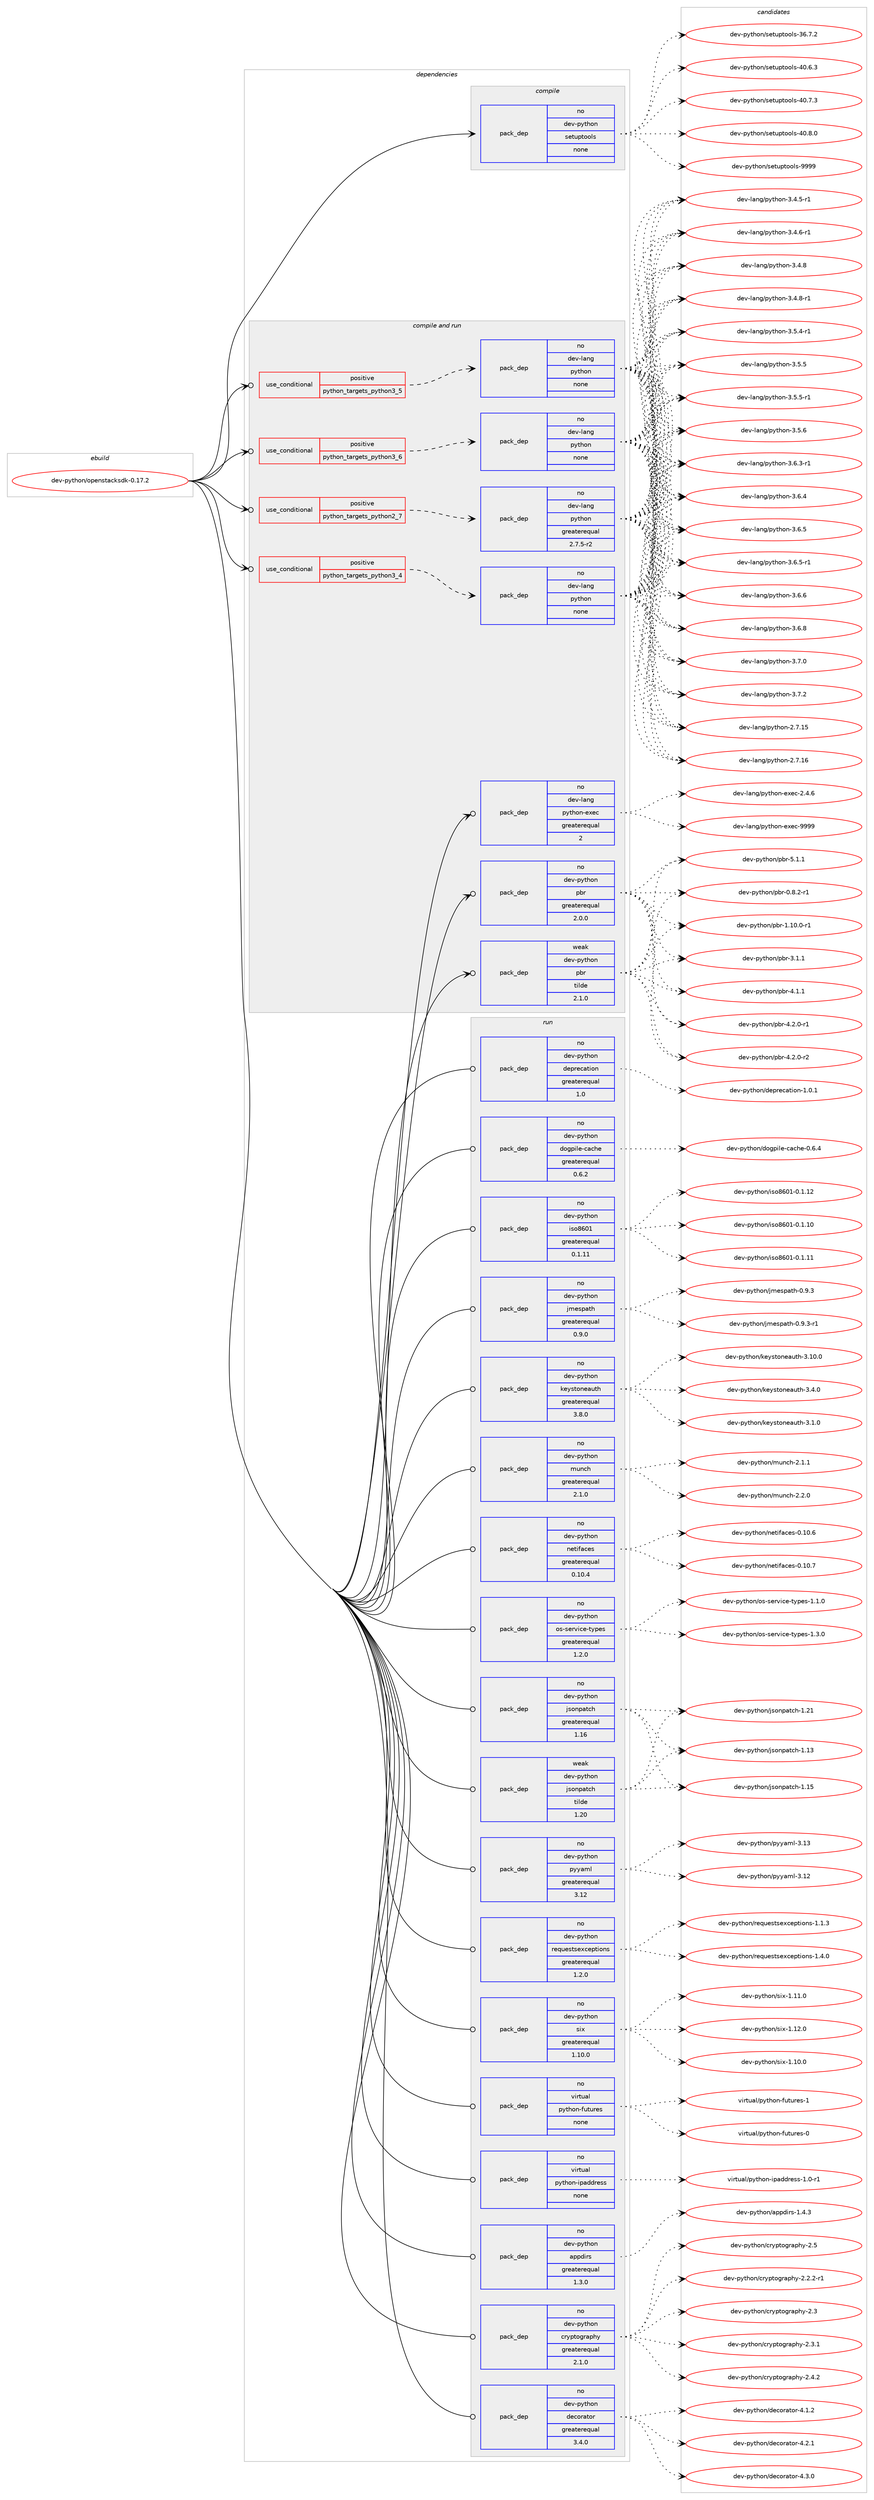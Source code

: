 digraph prolog {

# *************
# Graph options
# *************

newrank=true;
concentrate=true;
compound=true;
graph [rankdir=LR,fontname=Helvetica,fontsize=10,ranksep=1.5];#, ranksep=2.5, nodesep=0.2];
edge  [arrowhead=vee];
node  [fontname=Helvetica,fontsize=10];

# **********
# The ebuild
# **********

subgraph cluster_leftcol {
color=gray;
rank=same;
label=<<i>ebuild</i>>;
id [label="dev-python/openstacksdk-0.17.2", color=red, width=4, href="../dev-python/openstacksdk-0.17.2.svg"];
}

# ****************
# The dependencies
# ****************

subgraph cluster_midcol {
color=gray;
label=<<i>dependencies</i>>;
subgraph cluster_compile {
fillcolor="#eeeeee";
style=filled;
label=<<i>compile</i>>;
subgraph pack1020217 {
dependency1422063 [label=<<TABLE BORDER="0" CELLBORDER="1" CELLSPACING="0" CELLPADDING="4" WIDTH="220"><TR><TD ROWSPAN="6" CELLPADDING="30">pack_dep</TD></TR><TR><TD WIDTH="110">no</TD></TR><TR><TD>dev-python</TD></TR><TR><TD>setuptools</TD></TR><TR><TD>none</TD></TR><TR><TD></TD></TR></TABLE>>, shape=none, color=blue];
}
id:e -> dependency1422063:w [weight=20,style="solid",arrowhead="vee"];
}
subgraph cluster_compileandrun {
fillcolor="#eeeeee";
style=filled;
label=<<i>compile and run</i>>;
subgraph cond378569 {
dependency1422064 [label=<<TABLE BORDER="0" CELLBORDER="1" CELLSPACING="0" CELLPADDING="4"><TR><TD ROWSPAN="3" CELLPADDING="10">use_conditional</TD></TR><TR><TD>positive</TD></TR><TR><TD>python_targets_python2_7</TD></TR></TABLE>>, shape=none, color=red];
subgraph pack1020218 {
dependency1422065 [label=<<TABLE BORDER="0" CELLBORDER="1" CELLSPACING="0" CELLPADDING="4" WIDTH="220"><TR><TD ROWSPAN="6" CELLPADDING="30">pack_dep</TD></TR><TR><TD WIDTH="110">no</TD></TR><TR><TD>dev-lang</TD></TR><TR><TD>python</TD></TR><TR><TD>greaterequal</TD></TR><TR><TD>2.7.5-r2</TD></TR></TABLE>>, shape=none, color=blue];
}
dependency1422064:e -> dependency1422065:w [weight=20,style="dashed",arrowhead="vee"];
}
id:e -> dependency1422064:w [weight=20,style="solid",arrowhead="odotvee"];
subgraph cond378570 {
dependency1422066 [label=<<TABLE BORDER="0" CELLBORDER="1" CELLSPACING="0" CELLPADDING="4"><TR><TD ROWSPAN="3" CELLPADDING="10">use_conditional</TD></TR><TR><TD>positive</TD></TR><TR><TD>python_targets_python3_4</TD></TR></TABLE>>, shape=none, color=red];
subgraph pack1020219 {
dependency1422067 [label=<<TABLE BORDER="0" CELLBORDER="1" CELLSPACING="0" CELLPADDING="4" WIDTH="220"><TR><TD ROWSPAN="6" CELLPADDING="30">pack_dep</TD></TR><TR><TD WIDTH="110">no</TD></TR><TR><TD>dev-lang</TD></TR><TR><TD>python</TD></TR><TR><TD>none</TD></TR><TR><TD></TD></TR></TABLE>>, shape=none, color=blue];
}
dependency1422066:e -> dependency1422067:w [weight=20,style="dashed",arrowhead="vee"];
}
id:e -> dependency1422066:w [weight=20,style="solid",arrowhead="odotvee"];
subgraph cond378571 {
dependency1422068 [label=<<TABLE BORDER="0" CELLBORDER="1" CELLSPACING="0" CELLPADDING="4"><TR><TD ROWSPAN="3" CELLPADDING="10">use_conditional</TD></TR><TR><TD>positive</TD></TR><TR><TD>python_targets_python3_5</TD></TR></TABLE>>, shape=none, color=red];
subgraph pack1020220 {
dependency1422069 [label=<<TABLE BORDER="0" CELLBORDER="1" CELLSPACING="0" CELLPADDING="4" WIDTH="220"><TR><TD ROWSPAN="6" CELLPADDING="30">pack_dep</TD></TR><TR><TD WIDTH="110">no</TD></TR><TR><TD>dev-lang</TD></TR><TR><TD>python</TD></TR><TR><TD>none</TD></TR><TR><TD></TD></TR></TABLE>>, shape=none, color=blue];
}
dependency1422068:e -> dependency1422069:w [weight=20,style="dashed",arrowhead="vee"];
}
id:e -> dependency1422068:w [weight=20,style="solid",arrowhead="odotvee"];
subgraph cond378572 {
dependency1422070 [label=<<TABLE BORDER="0" CELLBORDER="1" CELLSPACING="0" CELLPADDING="4"><TR><TD ROWSPAN="3" CELLPADDING="10">use_conditional</TD></TR><TR><TD>positive</TD></TR><TR><TD>python_targets_python3_6</TD></TR></TABLE>>, shape=none, color=red];
subgraph pack1020221 {
dependency1422071 [label=<<TABLE BORDER="0" CELLBORDER="1" CELLSPACING="0" CELLPADDING="4" WIDTH="220"><TR><TD ROWSPAN="6" CELLPADDING="30">pack_dep</TD></TR><TR><TD WIDTH="110">no</TD></TR><TR><TD>dev-lang</TD></TR><TR><TD>python</TD></TR><TR><TD>none</TD></TR><TR><TD></TD></TR></TABLE>>, shape=none, color=blue];
}
dependency1422070:e -> dependency1422071:w [weight=20,style="dashed",arrowhead="vee"];
}
id:e -> dependency1422070:w [weight=20,style="solid",arrowhead="odotvee"];
subgraph pack1020222 {
dependency1422072 [label=<<TABLE BORDER="0" CELLBORDER="1" CELLSPACING="0" CELLPADDING="4" WIDTH="220"><TR><TD ROWSPAN="6" CELLPADDING="30">pack_dep</TD></TR><TR><TD WIDTH="110">no</TD></TR><TR><TD>dev-lang</TD></TR><TR><TD>python-exec</TD></TR><TR><TD>greaterequal</TD></TR><TR><TD>2</TD></TR></TABLE>>, shape=none, color=blue];
}
id:e -> dependency1422072:w [weight=20,style="solid",arrowhead="odotvee"];
subgraph pack1020223 {
dependency1422073 [label=<<TABLE BORDER="0" CELLBORDER="1" CELLSPACING="0" CELLPADDING="4" WIDTH="220"><TR><TD ROWSPAN="6" CELLPADDING="30">pack_dep</TD></TR><TR><TD WIDTH="110">no</TD></TR><TR><TD>dev-python</TD></TR><TR><TD>pbr</TD></TR><TR><TD>greaterequal</TD></TR><TR><TD>2.0.0</TD></TR></TABLE>>, shape=none, color=blue];
}
id:e -> dependency1422073:w [weight=20,style="solid",arrowhead="odotvee"];
subgraph pack1020224 {
dependency1422074 [label=<<TABLE BORDER="0" CELLBORDER="1" CELLSPACING="0" CELLPADDING="4" WIDTH="220"><TR><TD ROWSPAN="6" CELLPADDING="30">pack_dep</TD></TR><TR><TD WIDTH="110">weak</TD></TR><TR><TD>dev-python</TD></TR><TR><TD>pbr</TD></TR><TR><TD>tilde</TD></TR><TR><TD>2.1.0</TD></TR></TABLE>>, shape=none, color=blue];
}
id:e -> dependency1422074:w [weight=20,style="solid",arrowhead="odotvee"];
}
subgraph cluster_run {
fillcolor="#eeeeee";
style=filled;
label=<<i>run</i>>;
subgraph pack1020225 {
dependency1422075 [label=<<TABLE BORDER="0" CELLBORDER="1" CELLSPACING="0" CELLPADDING="4" WIDTH="220"><TR><TD ROWSPAN="6" CELLPADDING="30">pack_dep</TD></TR><TR><TD WIDTH="110">no</TD></TR><TR><TD>dev-python</TD></TR><TR><TD>appdirs</TD></TR><TR><TD>greaterequal</TD></TR><TR><TD>1.3.0</TD></TR></TABLE>>, shape=none, color=blue];
}
id:e -> dependency1422075:w [weight=20,style="solid",arrowhead="odot"];
subgraph pack1020226 {
dependency1422076 [label=<<TABLE BORDER="0" CELLBORDER="1" CELLSPACING="0" CELLPADDING="4" WIDTH="220"><TR><TD ROWSPAN="6" CELLPADDING="30">pack_dep</TD></TR><TR><TD WIDTH="110">no</TD></TR><TR><TD>dev-python</TD></TR><TR><TD>cryptography</TD></TR><TR><TD>greaterequal</TD></TR><TR><TD>2.1.0</TD></TR></TABLE>>, shape=none, color=blue];
}
id:e -> dependency1422076:w [weight=20,style="solid",arrowhead="odot"];
subgraph pack1020227 {
dependency1422077 [label=<<TABLE BORDER="0" CELLBORDER="1" CELLSPACING="0" CELLPADDING="4" WIDTH="220"><TR><TD ROWSPAN="6" CELLPADDING="30">pack_dep</TD></TR><TR><TD WIDTH="110">no</TD></TR><TR><TD>dev-python</TD></TR><TR><TD>decorator</TD></TR><TR><TD>greaterequal</TD></TR><TR><TD>3.4.0</TD></TR></TABLE>>, shape=none, color=blue];
}
id:e -> dependency1422077:w [weight=20,style="solid",arrowhead="odot"];
subgraph pack1020228 {
dependency1422078 [label=<<TABLE BORDER="0" CELLBORDER="1" CELLSPACING="0" CELLPADDING="4" WIDTH="220"><TR><TD ROWSPAN="6" CELLPADDING="30">pack_dep</TD></TR><TR><TD WIDTH="110">no</TD></TR><TR><TD>dev-python</TD></TR><TR><TD>deprecation</TD></TR><TR><TD>greaterequal</TD></TR><TR><TD>1.0</TD></TR></TABLE>>, shape=none, color=blue];
}
id:e -> dependency1422078:w [weight=20,style="solid",arrowhead="odot"];
subgraph pack1020229 {
dependency1422079 [label=<<TABLE BORDER="0" CELLBORDER="1" CELLSPACING="0" CELLPADDING="4" WIDTH="220"><TR><TD ROWSPAN="6" CELLPADDING="30">pack_dep</TD></TR><TR><TD WIDTH="110">no</TD></TR><TR><TD>dev-python</TD></TR><TR><TD>dogpile-cache</TD></TR><TR><TD>greaterequal</TD></TR><TR><TD>0.6.2</TD></TR></TABLE>>, shape=none, color=blue];
}
id:e -> dependency1422079:w [weight=20,style="solid",arrowhead="odot"];
subgraph pack1020230 {
dependency1422080 [label=<<TABLE BORDER="0" CELLBORDER="1" CELLSPACING="0" CELLPADDING="4" WIDTH="220"><TR><TD ROWSPAN="6" CELLPADDING="30">pack_dep</TD></TR><TR><TD WIDTH="110">no</TD></TR><TR><TD>dev-python</TD></TR><TR><TD>iso8601</TD></TR><TR><TD>greaterequal</TD></TR><TR><TD>0.1.11</TD></TR></TABLE>>, shape=none, color=blue];
}
id:e -> dependency1422080:w [weight=20,style="solid",arrowhead="odot"];
subgraph pack1020231 {
dependency1422081 [label=<<TABLE BORDER="0" CELLBORDER="1" CELLSPACING="0" CELLPADDING="4" WIDTH="220"><TR><TD ROWSPAN="6" CELLPADDING="30">pack_dep</TD></TR><TR><TD WIDTH="110">no</TD></TR><TR><TD>dev-python</TD></TR><TR><TD>jmespath</TD></TR><TR><TD>greaterequal</TD></TR><TR><TD>0.9.0</TD></TR></TABLE>>, shape=none, color=blue];
}
id:e -> dependency1422081:w [weight=20,style="solid",arrowhead="odot"];
subgraph pack1020232 {
dependency1422082 [label=<<TABLE BORDER="0" CELLBORDER="1" CELLSPACING="0" CELLPADDING="4" WIDTH="220"><TR><TD ROWSPAN="6" CELLPADDING="30">pack_dep</TD></TR><TR><TD WIDTH="110">no</TD></TR><TR><TD>dev-python</TD></TR><TR><TD>jsonpatch</TD></TR><TR><TD>greaterequal</TD></TR><TR><TD>1.16</TD></TR></TABLE>>, shape=none, color=blue];
}
id:e -> dependency1422082:w [weight=20,style="solid",arrowhead="odot"];
subgraph pack1020233 {
dependency1422083 [label=<<TABLE BORDER="0" CELLBORDER="1" CELLSPACING="0" CELLPADDING="4" WIDTH="220"><TR><TD ROWSPAN="6" CELLPADDING="30">pack_dep</TD></TR><TR><TD WIDTH="110">no</TD></TR><TR><TD>dev-python</TD></TR><TR><TD>keystoneauth</TD></TR><TR><TD>greaterequal</TD></TR><TR><TD>3.8.0</TD></TR></TABLE>>, shape=none, color=blue];
}
id:e -> dependency1422083:w [weight=20,style="solid",arrowhead="odot"];
subgraph pack1020234 {
dependency1422084 [label=<<TABLE BORDER="0" CELLBORDER="1" CELLSPACING="0" CELLPADDING="4" WIDTH="220"><TR><TD ROWSPAN="6" CELLPADDING="30">pack_dep</TD></TR><TR><TD WIDTH="110">no</TD></TR><TR><TD>dev-python</TD></TR><TR><TD>munch</TD></TR><TR><TD>greaterequal</TD></TR><TR><TD>2.1.0</TD></TR></TABLE>>, shape=none, color=blue];
}
id:e -> dependency1422084:w [weight=20,style="solid",arrowhead="odot"];
subgraph pack1020235 {
dependency1422085 [label=<<TABLE BORDER="0" CELLBORDER="1" CELLSPACING="0" CELLPADDING="4" WIDTH="220"><TR><TD ROWSPAN="6" CELLPADDING="30">pack_dep</TD></TR><TR><TD WIDTH="110">no</TD></TR><TR><TD>dev-python</TD></TR><TR><TD>netifaces</TD></TR><TR><TD>greaterequal</TD></TR><TR><TD>0.10.4</TD></TR></TABLE>>, shape=none, color=blue];
}
id:e -> dependency1422085:w [weight=20,style="solid",arrowhead="odot"];
subgraph pack1020236 {
dependency1422086 [label=<<TABLE BORDER="0" CELLBORDER="1" CELLSPACING="0" CELLPADDING="4" WIDTH="220"><TR><TD ROWSPAN="6" CELLPADDING="30">pack_dep</TD></TR><TR><TD WIDTH="110">no</TD></TR><TR><TD>dev-python</TD></TR><TR><TD>os-service-types</TD></TR><TR><TD>greaterequal</TD></TR><TR><TD>1.2.0</TD></TR></TABLE>>, shape=none, color=blue];
}
id:e -> dependency1422086:w [weight=20,style="solid",arrowhead="odot"];
subgraph pack1020237 {
dependency1422087 [label=<<TABLE BORDER="0" CELLBORDER="1" CELLSPACING="0" CELLPADDING="4" WIDTH="220"><TR><TD ROWSPAN="6" CELLPADDING="30">pack_dep</TD></TR><TR><TD WIDTH="110">no</TD></TR><TR><TD>dev-python</TD></TR><TR><TD>pyyaml</TD></TR><TR><TD>greaterequal</TD></TR><TR><TD>3.12</TD></TR></TABLE>>, shape=none, color=blue];
}
id:e -> dependency1422087:w [weight=20,style="solid",arrowhead="odot"];
subgraph pack1020238 {
dependency1422088 [label=<<TABLE BORDER="0" CELLBORDER="1" CELLSPACING="0" CELLPADDING="4" WIDTH="220"><TR><TD ROWSPAN="6" CELLPADDING="30">pack_dep</TD></TR><TR><TD WIDTH="110">no</TD></TR><TR><TD>dev-python</TD></TR><TR><TD>requestsexceptions</TD></TR><TR><TD>greaterequal</TD></TR><TR><TD>1.2.0</TD></TR></TABLE>>, shape=none, color=blue];
}
id:e -> dependency1422088:w [weight=20,style="solid",arrowhead="odot"];
subgraph pack1020239 {
dependency1422089 [label=<<TABLE BORDER="0" CELLBORDER="1" CELLSPACING="0" CELLPADDING="4" WIDTH="220"><TR><TD ROWSPAN="6" CELLPADDING="30">pack_dep</TD></TR><TR><TD WIDTH="110">no</TD></TR><TR><TD>dev-python</TD></TR><TR><TD>six</TD></TR><TR><TD>greaterequal</TD></TR><TR><TD>1.10.0</TD></TR></TABLE>>, shape=none, color=blue];
}
id:e -> dependency1422089:w [weight=20,style="solid",arrowhead="odot"];
subgraph pack1020240 {
dependency1422090 [label=<<TABLE BORDER="0" CELLBORDER="1" CELLSPACING="0" CELLPADDING="4" WIDTH="220"><TR><TD ROWSPAN="6" CELLPADDING="30">pack_dep</TD></TR><TR><TD WIDTH="110">no</TD></TR><TR><TD>virtual</TD></TR><TR><TD>python-futures</TD></TR><TR><TD>none</TD></TR><TR><TD></TD></TR></TABLE>>, shape=none, color=blue];
}
id:e -> dependency1422090:w [weight=20,style="solid",arrowhead="odot"];
subgraph pack1020241 {
dependency1422091 [label=<<TABLE BORDER="0" CELLBORDER="1" CELLSPACING="0" CELLPADDING="4" WIDTH="220"><TR><TD ROWSPAN="6" CELLPADDING="30">pack_dep</TD></TR><TR><TD WIDTH="110">no</TD></TR><TR><TD>virtual</TD></TR><TR><TD>python-ipaddress</TD></TR><TR><TD>none</TD></TR><TR><TD></TD></TR></TABLE>>, shape=none, color=blue];
}
id:e -> dependency1422091:w [weight=20,style="solid",arrowhead="odot"];
subgraph pack1020242 {
dependency1422092 [label=<<TABLE BORDER="0" CELLBORDER="1" CELLSPACING="0" CELLPADDING="4" WIDTH="220"><TR><TD ROWSPAN="6" CELLPADDING="30">pack_dep</TD></TR><TR><TD WIDTH="110">weak</TD></TR><TR><TD>dev-python</TD></TR><TR><TD>jsonpatch</TD></TR><TR><TD>tilde</TD></TR><TR><TD>1.20</TD></TR></TABLE>>, shape=none, color=blue];
}
id:e -> dependency1422092:w [weight=20,style="solid",arrowhead="odot"];
}
}

# **************
# The candidates
# **************

subgraph cluster_choices {
rank=same;
color=gray;
label=<<i>candidates</i>>;

subgraph choice1020217 {
color=black;
nodesep=1;
choice100101118451121211161041111104711510111611711211611111110811545515446554650 [label="dev-python/setuptools-36.7.2", color=red, width=4,href="../dev-python/setuptools-36.7.2.svg"];
choice100101118451121211161041111104711510111611711211611111110811545524846544651 [label="dev-python/setuptools-40.6.3", color=red, width=4,href="../dev-python/setuptools-40.6.3.svg"];
choice100101118451121211161041111104711510111611711211611111110811545524846554651 [label="dev-python/setuptools-40.7.3", color=red, width=4,href="../dev-python/setuptools-40.7.3.svg"];
choice100101118451121211161041111104711510111611711211611111110811545524846564648 [label="dev-python/setuptools-40.8.0", color=red, width=4,href="../dev-python/setuptools-40.8.0.svg"];
choice10010111845112121116104111110471151011161171121161111111081154557575757 [label="dev-python/setuptools-9999", color=red, width=4,href="../dev-python/setuptools-9999.svg"];
dependency1422063:e -> choice100101118451121211161041111104711510111611711211611111110811545515446554650:w [style=dotted,weight="100"];
dependency1422063:e -> choice100101118451121211161041111104711510111611711211611111110811545524846544651:w [style=dotted,weight="100"];
dependency1422063:e -> choice100101118451121211161041111104711510111611711211611111110811545524846554651:w [style=dotted,weight="100"];
dependency1422063:e -> choice100101118451121211161041111104711510111611711211611111110811545524846564648:w [style=dotted,weight="100"];
dependency1422063:e -> choice10010111845112121116104111110471151011161171121161111111081154557575757:w [style=dotted,weight="100"];
}
subgraph choice1020218 {
color=black;
nodesep=1;
choice10010111845108971101034711212111610411111045504655464953 [label="dev-lang/python-2.7.15", color=red, width=4,href="../dev-lang/python-2.7.15.svg"];
choice10010111845108971101034711212111610411111045504655464954 [label="dev-lang/python-2.7.16", color=red, width=4,href="../dev-lang/python-2.7.16.svg"];
choice1001011184510897110103471121211161041111104551465246534511449 [label="dev-lang/python-3.4.5-r1", color=red, width=4,href="../dev-lang/python-3.4.5-r1.svg"];
choice1001011184510897110103471121211161041111104551465246544511449 [label="dev-lang/python-3.4.6-r1", color=red, width=4,href="../dev-lang/python-3.4.6-r1.svg"];
choice100101118451089711010347112121116104111110455146524656 [label="dev-lang/python-3.4.8", color=red, width=4,href="../dev-lang/python-3.4.8.svg"];
choice1001011184510897110103471121211161041111104551465246564511449 [label="dev-lang/python-3.4.8-r1", color=red, width=4,href="../dev-lang/python-3.4.8-r1.svg"];
choice1001011184510897110103471121211161041111104551465346524511449 [label="dev-lang/python-3.5.4-r1", color=red, width=4,href="../dev-lang/python-3.5.4-r1.svg"];
choice100101118451089711010347112121116104111110455146534653 [label="dev-lang/python-3.5.5", color=red, width=4,href="../dev-lang/python-3.5.5.svg"];
choice1001011184510897110103471121211161041111104551465346534511449 [label="dev-lang/python-3.5.5-r1", color=red, width=4,href="../dev-lang/python-3.5.5-r1.svg"];
choice100101118451089711010347112121116104111110455146534654 [label="dev-lang/python-3.5.6", color=red, width=4,href="../dev-lang/python-3.5.6.svg"];
choice1001011184510897110103471121211161041111104551465446514511449 [label="dev-lang/python-3.6.3-r1", color=red, width=4,href="../dev-lang/python-3.6.3-r1.svg"];
choice100101118451089711010347112121116104111110455146544652 [label="dev-lang/python-3.6.4", color=red, width=4,href="../dev-lang/python-3.6.4.svg"];
choice100101118451089711010347112121116104111110455146544653 [label="dev-lang/python-3.6.5", color=red, width=4,href="../dev-lang/python-3.6.5.svg"];
choice1001011184510897110103471121211161041111104551465446534511449 [label="dev-lang/python-3.6.5-r1", color=red, width=4,href="../dev-lang/python-3.6.5-r1.svg"];
choice100101118451089711010347112121116104111110455146544654 [label="dev-lang/python-3.6.6", color=red, width=4,href="../dev-lang/python-3.6.6.svg"];
choice100101118451089711010347112121116104111110455146544656 [label="dev-lang/python-3.6.8", color=red, width=4,href="../dev-lang/python-3.6.8.svg"];
choice100101118451089711010347112121116104111110455146554648 [label="dev-lang/python-3.7.0", color=red, width=4,href="../dev-lang/python-3.7.0.svg"];
choice100101118451089711010347112121116104111110455146554650 [label="dev-lang/python-3.7.2", color=red, width=4,href="../dev-lang/python-3.7.2.svg"];
dependency1422065:e -> choice10010111845108971101034711212111610411111045504655464953:w [style=dotted,weight="100"];
dependency1422065:e -> choice10010111845108971101034711212111610411111045504655464954:w [style=dotted,weight="100"];
dependency1422065:e -> choice1001011184510897110103471121211161041111104551465246534511449:w [style=dotted,weight="100"];
dependency1422065:e -> choice1001011184510897110103471121211161041111104551465246544511449:w [style=dotted,weight="100"];
dependency1422065:e -> choice100101118451089711010347112121116104111110455146524656:w [style=dotted,weight="100"];
dependency1422065:e -> choice1001011184510897110103471121211161041111104551465246564511449:w [style=dotted,weight="100"];
dependency1422065:e -> choice1001011184510897110103471121211161041111104551465346524511449:w [style=dotted,weight="100"];
dependency1422065:e -> choice100101118451089711010347112121116104111110455146534653:w [style=dotted,weight="100"];
dependency1422065:e -> choice1001011184510897110103471121211161041111104551465346534511449:w [style=dotted,weight="100"];
dependency1422065:e -> choice100101118451089711010347112121116104111110455146534654:w [style=dotted,weight="100"];
dependency1422065:e -> choice1001011184510897110103471121211161041111104551465446514511449:w [style=dotted,weight="100"];
dependency1422065:e -> choice100101118451089711010347112121116104111110455146544652:w [style=dotted,weight="100"];
dependency1422065:e -> choice100101118451089711010347112121116104111110455146544653:w [style=dotted,weight="100"];
dependency1422065:e -> choice1001011184510897110103471121211161041111104551465446534511449:w [style=dotted,weight="100"];
dependency1422065:e -> choice100101118451089711010347112121116104111110455146544654:w [style=dotted,weight="100"];
dependency1422065:e -> choice100101118451089711010347112121116104111110455146544656:w [style=dotted,weight="100"];
dependency1422065:e -> choice100101118451089711010347112121116104111110455146554648:w [style=dotted,weight="100"];
dependency1422065:e -> choice100101118451089711010347112121116104111110455146554650:w [style=dotted,weight="100"];
}
subgraph choice1020219 {
color=black;
nodesep=1;
choice10010111845108971101034711212111610411111045504655464953 [label="dev-lang/python-2.7.15", color=red, width=4,href="../dev-lang/python-2.7.15.svg"];
choice10010111845108971101034711212111610411111045504655464954 [label="dev-lang/python-2.7.16", color=red, width=4,href="../dev-lang/python-2.7.16.svg"];
choice1001011184510897110103471121211161041111104551465246534511449 [label="dev-lang/python-3.4.5-r1", color=red, width=4,href="../dev-lang/python-3.4.5-r1.svg"];
choice1001011184510897110103471121211161041111104551465246544511449 [label="dev-lang/python-3.4.6-r1", color=red, width=4,href="../dev-lang/python-3.4.6-r1.svg"];
choice100101118451089711010347112121116104111110455146524656 [label="dev-lang/python-3.4.8", color=red, width=4,href="../dev-lang/python-3.4.8.svg"];
choice1001011184510897110103471121211161041111104551465246564511449 [label="dev-lang/python-3.4.8-r1", color=red, width=4,href="../dev-lang/python-3.4.8-r1.svg"];
choice1001011184510897110103471121211161041111104551465346524511449 [label="dev-lang/python-3.5.4-r1", color=red, width=4,href="../dev-lang/python-3.5.4-r1.svg"];
choice100101118451089711010347112121116104111110455146534653 [label="dev-lang/python-3.5.5", color=red, width=4,href="../dev-lang/python-3.5.5.svg"];
choice1001011184510897110103471121211161041111104551465346534511449 [label="dev-lang/python-3.5.5-r1", color=red, width=4,href="../dev-lang/python-3.5.5-r1.svg"];
choice100101118451089711010347112121116104111110455146534654 [label="dev-lang/python-3.5.6", color=red, width=4,href="../dev-lang/python-3.5.6.svg"];
choice1001011184510897110103471121211161041111104551465446514511449 [label="dev-lang/python-3.6.3-r1", color=red, width=4,href="../dev-lang/python-3.6.3-r1.svg"];
choice100101118451089711010347112121116104111110455146544652 [label="dev-lang/python-3.6.4", color=red, width=4,href="../dev-lang/python-3.6.4.svg"];
choice100101118451089711010347112121116104111110455146544653 [label="dev-lang/python-3.6.5", color=red, width=4,href="../dev-lang/python-3.6.5.svg"];
choice1001011184510897110103471121211161041111104551465446534511449 [label="dev-lang/python-3.6.5-r1", color=red, width=4,href="../dev-lang/python-3.6.5-r1.svg"];
choice100101118451089711010347112121116104111110455146544654 [label="dev-lang/python-3.6.6", color=red, width=4,href="../dev-lang/python-3.6.6.svg"];
choice100101118451089711010347112121116104111110455146544656 [label="dev-lang/python-3.6.8", color=red, width=4,href="../dev-lang/python-3.6.8.svg"];
choice100101118451089711010347112121116104111110455146554648 [label="dev-lang/python-3.7.0", color=red, width=4,href="../dev-lang/python-3.7.0.svg"];
choice100101118451089711010347112121116104111110455146554650 [label="dev-lang/python-3.7.2", color=red, width=4,href="../dev-lang/python-3.7.2.svg"];
dependency1422067:e -> choice10010111845108971101034711212111610411111045504655464953:w [style=dotted,weight="100"];
dependency1422067:e -> choice10010111845108971101034711212111610411111045504655464954:w [style=dotted,weight="100"];
dependency1422067:e -> choice1001011184510897110103471121211161041111104551465246534511449:w [style=dotted,weight="100"];
dependency1422067:e -> choice1001011184510897110103471121211161041111104551465246544511449:w [style=dotted,weight="100"];
dependency1422067:e -> choice100101118451089711010347112121116104111110455146524656:w [style=dotted,weight="100"];
dependency1422067:e -> choice1001011184510897110103471121211161041111104551465246564511449:w [style=dotted,weight="100"];
dependency1422067:e -> choice1001011184510897110103471121211161041111104551465346524511449:w [style=dotted,weight="100"];
dependency1422067:e -> choice100101118451089711010347112121116104111110455146534653:w [style=dotted,weight="100"];
dependency1422067:e -> choice1001011184510897110103471121211161041111104551465346534511449:w [style=dotted,weight="100"];
dependency1422067:e -> choice100101118451089711010347112121116104111110455146534654:w [style=dotted,weight="100"];
dependency1422067:e -> choice1001011184510897110103471121211161041111104551465446514511449:w [style=dotted,weight="100"];
dependency1422067:e -> choice100101118451089711010347112121116104111110455146544652:w [style=dotted,weight="100"];
dependency1422067:e -> choice100101118451089711010347112121116104111110455146544653:w [style=dotted,weight="100"];
dependency1422067:e -> choice1001011184510897110103471121211161041111104551465446534511449:w [style=dotted,weight="100"];
dependency1422067:e -> choice100101118451089711010347112121116104111110455146544654:w [style=dotted,weight="100"];
dependency1422067:e -> choice100101118451089711010347112121116104111110455146544656:w [style=dotted,weight="100"];
dependency1422067:e -> choice100101118451089711010347112121116104111110455146554648:w [style=dotted,weight="100"];
dependency1422067:e -> choice100101118451089711010347112121116104111110455146554650:w [style=dotted,weight="100"];
}
subgraph choice1020220 {
color=black;
nodesep=1;
choice10010111845108971101034711212111610411111045504655464953 [label="dev-lang/python-2.7.15", color=red, width=4,href="../dev-lang/python-2.7.15.svg"];
choice10010111845108971101034711212111610411111045504655464954 [label="dev-lang/python-2.7.16", color=red, width=4,href="../dev-lang/python-2.7.16.svg"];
choice1001011184510897110103471121211161041111104551465246534511449 [label="dev-lang/python-3.4.5-r1", color=red, width=4,href="../dev-lang/python-3.4.5-r1.svg"];
choice1001011184510897110103471121211161041111104551465246544511449 [label="dev-lang/python-3.4.6-r1", color=red, width=4,href="../dev-lang/python-3.4.6-r1.svg"];
choice100101118451089711010347112121116104111110455146524656 [label="dev-lang/python-3.4.8", color=red, width=4,href="../dev-lang/python-3.4.8.svg"];
choice1001011184510897110103471121211161041111104551465246564511449 [label="dev-lang/python-3.4.8-r1", color=red, width=4,href="../dev-lang/python-3.4.8-r1.svg"];
choice1001011184510897110103471121211161041111104551465346524511449 [label="dev-lang/python-3.5.4-r1", color=red, width=4,href="../dev-lang/python-3.5.4-r1.svg"];
choice100101118451089711010347112121116104111110455146534653 [label="dev-lang/python-3.5.5", color=red, width=4,href="../dev-lang/python-3.5.5.svg"];
choice1001011184510897110103471121211161041111104551465346534511449 [label="dev-lang/python-3.5.5-r1", color=red, width=4,href="../dev-lang/python-3.5.5-r1.svg"];
choice100101118451089711010347112121116104111110455146534654 [label="dev-lang/python-3.5.6", color=red, width=4,href="../dev-lang/python-3.5.6.svg"];
choice1001011184510897110103471121211161041111104551465446514511449 [label="dev-lang/python-3.6.3-r1", color=red, width=4,href="../dev-lang/python-3.6.3-r1.svg"];
choice100101118451089711010347112121116104111110455146544652 [label="dev-lang/python-3.6.4", color=red, width=4,href="../dev-lang/python-3.6.4.svg"];
choice100101118451089711010347112121116104111110455146544653 [label="dev-lang/python-3.6.5", color=red, width=4,href="../dev-lang/python-3.6.5.svg"];
choice1001011184510897110103471121211161041111104551465446534511449 [label="dev-lang/python-3.6.5-r1", color=red, width=4,href="../dev-lang/python-3.6.5-r1.svg"];
choice100101118451089711010347112121116104111110455146544654 [label="dev-lang/python-3.6.6", color=red, width=4,href="../dev-lang/python-3.6.6.svg"];
choice100101118451089711010347112121116104111110455146544656 [label="dev-lang/python-3.6.8", color=red, width=4,href="../dev-lang/python-3.6.8.svg"];
choice100101118451089711010347112121116104111110455146554648 [label="dev-lang/python-3.7.0", color=red, width=4,href="../dev-lang/python-3.7.0.svg"];
choice100101118451089711010347112121116104111110455146554650 [label="dev-lang/python-3.7.2", color=red, width=4,href="../dev-lang/python-3.7.2.svg"];
dependency1422069:e -> choice10010111845108971101034711212111610411111045504655464953:w [style=dotted,weight="100"];
dependency1422069:e -> choice10010111845108971101034711212111610411111045504655464954:w [style=dotted,weight="100"];
dependency1422069:e -> choice1001011184510897110103471121211161041111104551465246534511449:w [style=dotted,weight="100"];
dependency1422069:e -> choice1001011184510897110103471121211161041111104551465246544511449:w [style=dotted,weight="100"];
dependency1422069:e -> choice100101118451089711010347112121116104111110455146524656:w [style=dotted,weight="100"];
dependency1422069:e -> choice1001011184510897110103471121211161041111104551465246564511449:w [style=dotted,weight="100"];
dependency1422069:e -> choice1001011184510897110103471121211161041111104551465346524511449:w [style=dotted,weight="100"];
dependency1422069:e -> choice100101118451089711010347112121116104111110455146534653:w [style=dotted,weight="100"];
dependency1422069:e -> choice1001011184510897110103471121211161041111104551465346534511449:w [style=dotted,weight="100"];
dependency1422069:e -> choice100101118451089711010347112121116104111110455146534654:w [style=dotted,weight="100"];
dependency1422069:e -> choice1001011184510897110103471121211161041111104551465446514511449:w [style=dotted,weight="100"];
dependency1422069:e -> choice100101118451089711010347112121116104111110455146544652:w [style=dotted,weight="100"];
dependency1422069:e -> choice100101118451089711010347112121116104111110455146544653:w [style=dotted,weight="100"];
dependency1422069:e -> choice1001011184510897110103471121211161041111104551465446534511449:w [style=dotted,weight="100"];
dependency1422069:e -> choice100101118451089711010347112121116104111110455146544654:w [style=dotted,weight="100"];
dependency1422069:e -> choice100101118451089711010347112121116104111110455146544656:w [style=dotted,weight="100"];
dependency1422069:e -> choice100101118451089711010347112121116104111110455146554648:w [style=dotted,weight="100"];
dependency1422069:e -> choice100101118451089711010347112121116104111110455146554650:w [style=dotted,weight="100"];
}
subgraph choice1020221 {
color=black;
nodesep=1;
choice10010111845108971101034711212111610411111045504655464953 [label="dev-lang/python-2.7.15", color=red, width=4,href="../dev-lang/python-2.7.15.svg"];
choice10010111845108971101034711212111610411111045504655464954 [label="dev-lang/python-2.7.16", color=red, width=4,href="../dev-lang/python-2.7.16.svg"];
choice1001011184510897110103471121211161041111104551465246534511449 [label="dev-lang/python-3.4.5-r1", color=red, width=4,href="../dev-lang/python-3.4.5-r1.svg"];
choice1001011184510897110103471121211161041111104551465246544511449 [label="dev-lang/python-3.4.6-r1", color=red, width=4,href="../dev-lang/python-3.4.6-r1.svg"];
choice100101118451089711010347112121116104111110455146524656 [label="dev-lang/python-3.4.8", color=red, width=4,href="../dev-lang/python-3.4.8.svg"];
choice1001011184510897110103471121211161041111104551465246564511449 [label="dev-lang/python-3.4.8-r1", color=red, width=4,href="../dev-lang/python-3.4.8-r1.svg"];
choice1001011184510897110103471121211161041111104551465346524511449 [label="dev-lang/python-3.5.4-r1", color=red, width=4,href="../dev-lang/python-3.5.4-r1.svg"];
choice100101118451089711010347112121116104111110455146534653 [label="dev-lang/python-3.5.5", color=red, width=4,href="../dev-lang/python-3.5.5.svg"];
choice1001011184510897110103471121211161041111104551465346534511449 [label="dev-lang/python-3.5.5-r1", color=red, width=4,href="../dev-lang/python-3.5.5-r1.svg"];
choice100101118451089711010347112121116104111110455146534654 [label="dev-lang/python-3.5.6", color=red, width=4,href="../dev-lang/python-3.5.6.svg"];
choice1001011184510897110103471121211161041111104551465446514511449 [label="dev-lang/python-3.6.3-r1", color=red, width=4,href="../dev-lang/python-3.6.3-r1.svg"];
choice100101118451089711010347112121116104111110455146544652 [label="dev-lang/python-3.6.4", color=red, width=4,href="../dev-lang/python-3.6.4.svg"];
choice100101118451089711010347112121116104111110455146544653 [label="dev-lang/python-3.6.5", color=red, width=4,href="../dev-lang/python-3.6.5.svg"];
choice1001011184510897110103471121211161041111104551465446534511449 [label="dev-lang/python-3.6.5-r1", color=red, width=4,href="../dev-lang/python-3.6.5-r1.svg"];
choice100101118451089711010347112121116104111110455146544654 [label="dev-lang/python-3.6.6", color=red, width=4,href="../dev-lang/python-3.6.6.svg"];
choice100101118451089711010347112121116104111110455146544656 [label="dev-lang/python-3.6.8", color=red, width=4,href="../dev-lang/python-3.6.8.svg"];
choice100101118451089711010347112121116104111110455146554648 [label="dev-lang/python-3.7.0", color=red, width=4,href="../dev-lang/python-3.7.0.svg"];
choice100101118451089711010347112121116104111110455146554650 [label="dev-lang/python-3.7.2", color=red, width=4,href="../dev-lang/python-3.7.2.svg"];
dependency1422071:e -> choice10010111845108971101034711212111610411111045504655464953:w [style=dotted,weight="100"];
dependency1422071:e -> choice10010111845108971101034711212111610411111045504655464954:w [style=dotted,weight="100"];
dependency1422071:e -> choice1001011184510897110103471121211161041111104551465246534511449:w [style=dotted,weight="100"];
dependency1422071:e -> choice1001011184510897110103471121211161041111104551465246544511449:w [style=dotted,weight="100"];
dependency1422071:e -> choice100101118451089711010347112121116104111110455146524656:w [style=dotted,weight="100"];
dependency1422071:e -> choice1001011184510897110103471121211161041111104551465246564511449:w [style=dotted,weight="100"];
dependency1422071:e -> choice1001011184510897110103471121211161041111104551465346524511449:w [style=dotted,weight="100"];
dependency1422071:e -> choice100101118451089711010347112121116104111110455146534653:w [style=dotted,weight="100"];
dependency1422071:e -> choice1001011184510897110103471121211161041111104551465346534511449:w [style=dotted,weight="100"];
dependency1422071:e -> choice100101118451089711010347112121116104111110455146534654:w [style=dotted,weight="100"];
dependency1422071:e -> choice1001011184510897110103471121211161041111104551465446514511449:w [style=dotted,weight="100"];
dependency1422071:e -> choice100101118451089711010347112121116104111110455146544652:w [style=dotted,weight="100"];
dependency1422071:e -> choice100101118451089711010347112121116104111110455146544653:w [style=dotted,weight="100"];
dependency1422071:e -> choice1001011184510897110103471121211161041111104551465446534511449:w [style=dotted,weight="100"];
dependency1422071:e -> choice100101118451089711010347112121116104111110455146544654:w [style=dotted,weight="100"];
dependency1422071:e -> choice100101118451089711010347112121116104111110455146544656:w [style=dotted,weight="100"];
dependency1422071:e -> choice100101118451089711010347112121116104111110455146554648:w [style=dotted,weight="100"];
dependency1422071:e -> choice100101118451089711010347112121116104111110455146554650:w [style=dotted,weight="100"];
}
subgraph choice1020222 {
color=black;
nodesep=1;
choice1001011184510897110103471121211161041111104510112010199455046524654 [label="dev-lang/python-exec-2.4.6", color=red, width=4,href="../dev-lang/python-exec-2.4.6.svg"];
choice10010111845108971101034711212111610411111045101120101994557575757 [label="dev-lang/python-exec-9999", color=red, width=4,href="../dev-lang/python-exec-9999.svg"];
dependency1422072:e -> choice1001011184510897110103471121211161041111104510112010199455046524654:w [style=dotted,weight="100"];
dependency1422072:e -> choice10010111845108971101034711212111610411111045101120101994557575757:w [style=dotted,weight="100"];
}
subgraph choice1020223 {
color=black;
nodesep=1;
choice1001011184511212111610411111047112981144548465646504511449 [label="dev-python/pbr-0.8.2-r1", color=red, width=4,href="../dev-python/pbr-0.8.2-r1.svg"];
choice100101118451121211161041111104711298114454946494846484511449 [label="dev-python/pbr-1.10.0-r1", color=red, width=4,href="../dev-python/pbr-1.10.0-r1.svg"];
choice100101118451121211161041111104711298114455146494649 [label="dev-python/pbr-3.1.1", color=red, width=4,href="../dev-python/pbr-3.1.1.svg"];
choice100101118451121211161041111104711298114455246494649 [label="dev-python/pbr-4.1.1", color=red, width=4,href="../dev-python/pbr-4.1.1.svg"];
choice1001011184511212111610411111047112981144552465046484511449 [label="dev-python/pbr-4.2.0-r1", color=red, width=4,href="../dev-python/pbr-4.2.0-r1.svg"];
choice1001011184511212111610411111047112981144552465046484511450 [label="dev-python/pbr-4.2.0-r2", color=red, width=4,href="../dev-python/pbr-4.2.0-r2.svg"];
choice100101118451121211161041111104711298114455346494649 [label="dev-python/pbr-5.1.1", color=red, width=4,href="../dev-python/pbr-5.1.1.svg"];
dependency1422073:e -> choice1001011184511212111610411111047112981144548465646504511449:w [style=dotted,weight="100"];
dependency1422073:e -> choice100101118451121211161041111104711298114454946494846484511449:w [style=dotted,weight="100"];
dependency1422073:e -> choice100101118451121211161041111104711298114455146494649:w [style=dotted,weight="100"];
dependency1422073:e -> choice100101118451121211161041111104711298114455246494649:w [style=dotted,weight="100"];
dependency1422073:e -> choice1001011184511212111610411111047112981144552465046484511449:w [style=dotted,weight="100"];
dependency1422073:e -> choice1001011184511212111610411111047112981144552465046484511450:w [style=dotted,weight="100"];
dependency1422073:e -> choice100101118451121211161041111104711298114455346494649:w [style=dotted,weight="100"];
}
subgraph choice1020224 {
color=black;
nodesep=1;
choice1001011184511212111610411111047112981144548465646504511449 [label="dev-python/pbr-0.8.2-r1", color=red, width=4,href="../dev-python/pbr-0.8.2-r1.svg"];
choice100101118451121211161041111104711298114454946494846484511449 [label="dev-python/pbr-1.10.0-r1", color=red, width=4,href="../dev-python/pbr-1.10.0-r1.svg"];
choice100101118451121211161041111104711298114455146494649 [label="dev-python/pbr-3.1.1", color=red, width=4,href="../dev-python/pbr-3.1.1.svg"];
choice100101118451121211161041111104711298114455246494649 [label="dev-python/pbr-4.1.1", color=red, width=4,href="../dev-python/pbr-4.1.1.svg"];
choice1001011184511212111610411111047112981144552465046484511449 [label="dev-python/pbr-4.2.0-r1", color=red, width=4,href="../dev-python/pbr-4.2.0-r1.svg"];
choice1001011184511212111610411111047112981144552465046484511450 [label="dev-python/pbr-4.2.0-r2", color=red, width=4,href="../dev-python/pbr-4.2.0-r2.svg"];
choice100101118451121211161041111104711298114455346494649 [label="dev-python/pbr-5.1.1", color=red, width=4,href="../dev-python/pbr-5.1.1.svg"];
dependency1422074:e -> choice1001011184511212111610411111047112981144548465646504511449:w [style=dotted,weight="100"];
dependency1422074:e -> choice100101118451121211161041111104711298114454946494846484511449:w [style=dotted,weight="100"];
dependency1422074:e -> choice100101118451121211161041111104711298114455146494649:w [style=dotted,weight="100"];
dependency1422074:e -> choice100101118451121211161041111104711298114455246494649:w [style=dotted,weight="100"];
dependency1422074:e -> choice1001011184511212111610411111047112981144552465046484511449:w [style=dotted,weight="100"];
dependency1422074:e -> choice1001011184511212111610411111047112981144552465046484511450:w [style=dotted,weight="100"];
dependency1422074:e -> choice100101118451121211161041111104711298114455346494649:w [style=dotted,weight="100"];
}
subgraph choice1020225 {
color=black;
nodesep=1;
choice100101118451121211161041111104797112112100105114115454946524651 [label="dev-python/appdirs-1.4.3", color=red, width=4,href="../dev-python/appdirs-1.4.3.svg"];
dependency1422075:e -> choice100101118451121211161041111104797112112100105114115454946524651:w [style=dotted,weight="100"];
}
subgraph choice1020226 {
color=black;
nodesep=1;
choice100101118451121211161041111104799114121112116111103114971121041214550465046504511449 [label="dev-python/cryptography-2.2.2-r1", color=red, width=4,href="../dev-python/cryptography-2.2.2-r1.svg"];
choice1001011184511212111610411111047991141211121161111031149711210412145504651 [label="dev-python/cryptography-2.3", color=red, width=4,href="../dev-python/cryptography-2.3.svg"];
choice10010111845112121116104111110479911412111211611110311497112104121455046514649 [label="dev-python/cryptography-2.3.1", color=red, width=4,href="../dev-python/cryptography-2.3.1.svg"];
choice10010111845112121116104111110479911412111211611110311497112104121455046524650 [label="dev-python/cryptography-2.4.2", color=red, width=4,href="../dev-python/cryptography-2.4.2.svg"];
choice1001011184511212111610411111047991141211121161111031149711210412145504653 [label="dev-python/cryptography-2.5", color=red, width=4,href="../dev-python/cryptography-2.5.svg"];
dependency1422076:e -> choice100101118451121211161041111104799114121112116111103114971121041214550465046504511449:w [style=dotted,weight="100"];
dependency1422076:e -> choice1001011184511212111610411111047991141211121161111031149711210412145504651:w [style=dotted,weight="100"];
dependency1422076:e -> choice10010111845112121116104111110479911412111211611110311497112104121455046514649:w [style=dotted,weight="100"];
dependency1422076:e -> choice10010111845112121116104111110479911412111211611110311497112104121455046524650:w [style=dotted,weight="100"];
dependency1422076:e -> choice1001011184511212111610411111047991141211121161111031149711210412145504653:w [style=dotted,weight="100"];
}
subgraph choice1020227 {
color=black;
nodesep=1;
choice10010111845112121116104111110471001019911111497116111114455246494650 [label="dev-python/decorator-4.1.2", color=red, width=4,href="../dev-python/decorator-4.1.2.svg"];
choice10010111845112121116104111110471001019911111497116111114455246504649 [label="dev-python/decorator-4.2.1", color=red, width=4,href="../dev-python/decorator-4.2.1.svg"];
choice10010111845112121116104111110471001019911111497116111114455246514648 [label="dev-python/decorator-4.3.0", color=red, width=4,href="../dev-python/decorator-4.3.0.svg"];
dependency1422077:e -> choice10010111845112121116104111110471001019911111497116111114455246494650:w [style=dotted,weight="100"];
dependency1422077:e -> choice10010111845112121116104111110471001019911111497116111114455246504649:w [style=dotted,weight="100"];
dependency1422077:e -> choice10010111845112121116104111110471001019911111497116111114455246514648:w [style=dotted,weight="100"];
}
subgraph choice1020228 {
color=black;
nodesep=1;
choice10010111845112121116104111110471001011121141019997116105111110454946484649 [label="dev-python/deprecation-1.0.1", color=red, width=4,href="../dev-python/deprecation-1.0.1.svg"];
dependency1422078:e -> choice10010111845112121116104111110471001011121141019997116105111110454946484649:w [style=dotted,weight="100"];
}
subgraph choice1020229 {
color=black;
nodesep=1;
choice100101118451121211161041111104710011110311210510810145999799104101454846544652 [label="dev-python/dogpile-cache-0.6.4", color=red, width=4,href="../dev-python/dogpile-cache-0.6.4.svg"];
dependency1422079:e -> choice100101118451121211161041111104710011110311210510810145999799104101454846544652:w [style=dotted,weight="100"];
}
subgraph choice1020230 {
color=black;
nodesep=1;
choice10010111845112121116104111110471051151115654484945484649464948 [label="dev-python/iso8601-0.1.10", color=red, width=4,href="../dev-python/iso8601-0.1.10.svg"];
choice10010111845112121116104111110471051151115654484945484649464949 [label="dev-python/iso8601-0.1.11", color=red, width=4,href="../dev-python/iso8601-0.1.11.svg"];
choice10010111845112121116104111110471051151115654484945484649464950 [label="dev-python/iso8601-0.1.12", color=red, width=4,href="../dev-python/iso8601-0.1.12.svg"];
dependency1422080:e -> choice10010111845112121116104111110471051151115654484945484649464948:w [style=dotted,weight="100"];
dependency1422080:e -> choice10010111845112121116104111110471051151115654484945484649464949:w [style=dotted,weight="100"];
dependency1422080:e -> choice10010111845112121116104111110471051151115654484945484649464950:w [style=dotted,weight="100"];
}
subgraph choice1020231 {
color=black;
nodesep=1;
choice100101118451121211161041111104710610910111511297116104454846574651 [label="dev-python/jmespath-0.9.3", color=red, width=4,href="../dev-python/jmespath-0.9.3.svg"];
choice1001011184511212111610411111047106109101115112971161044548465746514511449 [label="dev-python/jmespath-0.9.3-r1", color=red, width=4,href="../dev-python/jmespath-0.9.3-r1.svg"];
dependency1422081:e -> choice100101118451121211161041111104710610910111511297116104454846574651:w [style=dotted,weight="100"];
dependency1422081:e -> choice1001011184511212111610411111047106109101115112971161044548465746514511449:w [style=dotted,weight="100"];
}
subgraph choice1020232 {
color=black;
nodesep=1;
choice100101118451121211161041111104710611511111011297116991044549464951 [label="dev-python/jsonpatch-1.13", color=red, width=4,href="../dev-python/jsonpatch-1.13.svg"];
choice100101118451121211161041111104710611511111011297116991044549464953 [label="dev-python/jsonpatch-1.15", color=red, width=4,href="../dev-python/jsonpatch-1.15.svg"];
choice100101118451121211161041111104710611511111011297116991044549465049 [label="dev-python/jsonpatch-1.21", color=red, width=4,href="../dev-python/jsonpatch-1.21.svg"];
dependency1422082:e -> choice100101118451121211161041111104710611511111011297116991044549464951:w [style=dotted,weight="100"];
dependency1422082:e -> choice100101118451121211161041111104710611511111011297116991044549464953:w [style=dotted,weight="100"];
dependency1422082:e -> choice100101118451121211161041111104710611511111011297116991044549465049:w [style=dotted,weight="100"];
}
subgraph choice1020233 {
color=black;
nodesep=1;
choice100101118451121211161041111104710710112111511611111010197117116104455146494648 [label="dev-python/keystoneauth-3.1.0", color=red, width=4,href="../dev-python/keystoneauth-3.1.0.svg"];
choice10010111845112121116104111110471071011211151161111101019711711610445514649484648 [label="dev-python/keystoneauth-3.10.0", color=red, width=4,href="../dev-python/keystoneauth-3.10.0.svg"];
choice100101118451121211161041111104710710112111511611111010197117116104455146524648 [label="dev-python/keystoneauth-3.4.0", color=red, width=4,href="../dev-python/keystoneauth-3.4.0.svg"];
dependency1422083:e -> choice100101118451121211161041111104710710112111511611111010197117116104455146494648:w [style=dotted,weight="100"];
dependency1422083:e -> choice10010111845112121116104111110471071011211151161111101019711711610445514649484648:w [style=dotted,weight="100"];
dependency1422083:e -> choice100101118451121211161041111104710710112111511611111010197117116104455146524648:w [style=dotted,weight="100"];
}
subgraph choice1020234 {
color=black;
nodesep=1;
choice100101118451121211161041111104710911711099104455046494649 [label="dev-python/munch-2.1.1", color=red, width=4,href="../dev-python/munch-2.1.1.svg"];
choice100101118451121211161041111104710911711099104455046504648 [label="dev-python/munch-2.2.0", color=red, width=4,href="../dev-python/munch-2.2.0.svg"];
dependency1422084:e -> choice100101118451121211161041111104710911711099104455046494649:w [style=dotted,weight="100"];
dependency1422084:e -> choice100101118451121211161041111104710911711099104455046504648:w [style=dotted,weight="100"];
}
subgraph choice1020235 {
color=black;
nodesep=1;
choice1001011184511212111610411111047110101116105102979910111545484649484654 [label="dev-python/netifaces-0.10.6", color=red, width=4,href="../dev-python/netifaces-0.10.6.svg"];
choice1001011184511212111610411111047110101116105102979910111545484649484655 [label="dev-python/netifaces-0.10.7", color=red, width=4,href="../dev-python/netifaces-0.10.7.svg"];
dependency1422085:e -> choice1001011184511212111610411111047110101116105102979910111545484649484654:w [style=dotted,weight="100"];
dependency1422085:e -> choice1001011184511212111610411111047110101116105102979910111545484649484655:w [style=dotted,weight="100"];
}
subgraph choice1020236 {
color=black;
nodesep=1;
choice1001011184511212111610411111047111115451151011141181059910145116121112101115454946494648 [label="dev-python/os-service-types-1.1.0", color=red, width=4,href="../dev-python/os-service-types-1.1.0.svg"];
choice1001011184511212111610411111047111115451151011141181059910145116121112101115454946514648 [label="dev-python/os-service-types-1.3.0", color=red, width=4,href="../dev-python/os-service-types-1.3.0.svg"];
dependency1422086:e -> choice1001011184511212111610411111047111115451151011141181059910145116121112101115454946494648:w [style=dotted,weight="100"];
dependency1422086:e -> choice1001011184511212111610411111047111115451151011141181059910145116121112101115454946514648:w [style=dotted,weight="100"];
}
subgraph choice1020237 {
color=black;
nodesep=1;
choice1001011184511212111610411111047112121121971091084551464950 [label="dev-python/pyyaml-3.12", color=red, width=4,href="../dev-python/pyyaml-3.12.svg"];
choice1001011184511212111610411111047112121121971091084551464951 [label="dev-python/pyyaml-3.13", color=red, width=4,href="../dev-python/pyyaml-3.13.svg"];
dependency1422087:e -> choice1001011184511212111610411111047112121121971091084551464950:w [style=dotted,weight="100"];
dependency1422087:e -> choice1001011184511212111610411111047112121121971091084551464951:w [style=dotted,weight="100"];
}
subgraph choice1020238 {
color=black;
nodesep=1;
choice100101118451121211161041111104711410111311710111511611510112099101112116105111110115454946494651 [label="dev-python/requestsexceptions-1.1.3", color=red, width=4,href="../dev-python/requestsexceptions-1.1.3.svg"];
choice100101118451121211161041111104711410111311710111511611510112099101112116105111110115454946524648 [label="dev-python/requestsexceptions-1.4.0", color=red, width=4,href="../dev-python/requestsexceptions-1.4.0.svg"];
dependency1422088:e -> choice100101118451121211161041111104711410111311710111511611510112099101112116105111110115454946494651:w [style=dotted,weight="100"];
dependency1422088:e -> choice100101118451121211161041111104711410111311710111511611510112099101112116105111110115454946524648:w [style=dotted,weight="100"];
}
subgraph choice1020239 {
color=black;
nodesep=1;
choice100101118451121211161041111104711510512045494649484648 [label="dev-python/six-1.10.0", color=red, width=4,href="../dev-python/six-1.10.0.svg"];
choice100101118451121211161041111104711510512045494649494648 [label="dev-python/six-1.11.0", color=red, width=4,href="../dev-python/six-1.11.0.svg"];
choice100101118451121211161041111104711510512045494649504648 [label="dev-python/six-1.12.0", color=red, width=4,href="../dev-python/six-1.12.0.svg"];
dependency1422089:e -> choice100101118451121211161041111104711510512045494649484648:w [style=dotted,weight="100"];
dependency1422089:e -> choice100101118451121211161041111104711510512045494649494648:w [style=dotted,weight="100"];
dependency1422089:e -> choice100101118451121211161041111104711510512045494649504648:w [style=dotted,weight="100"];
}
subgraph choice1020240 {
color=black;
nodesep=1;
choice1181051141161179710847112121116104111110451021171161171141011154548 [label="virtual/python-futures-0", color=red, width=4,href="../virtual/python-futures-0.svg"];
choice1181051141161179710847112121116104111110451021171161171141011154549 [label="virtual/python-futures-1", color=red, width=4,href="../virtual/python-futures-1.svg"];
dependency1422090:e -> choice1181051141161179710847112121116104111110451021171161171141011154548:w [style=dotted,weight="100"];
dependency1422090:e -> choice1181051141161179710847112121116104111110451021171161171141011154549:w [style=dotted,weight="100"];
}
subgraph choice1020241 {
color=black;
nodesep=1;
choice11810511411611797108471121211161041111104510511297100100114101115115454946484511449 [label="virtual/python-ipaddress-1.0-r1", color=red, width=4,href="../virtual/python-ipaddress-1.0-r1.svg"];
dependency1422091:e -> choice11810511411611797108471121211161041111104510511297100100114101115115454946484511449:w [style=dotted,weight="100"];
}
subgraph choice1020242 {
color=black;
nodesep=1;
choice100101118451121211161041111104710611511111011297116991044549464951 [label="dev-python/jsonpatch-1.13", color=red, width=4,href="../dev-python/jsonpatch-1.13.svg"];
choice100101118451121211161041111104710611511111011297116991044549464953 [label="dev-python/jsonpatch-1.15", color=red, width=4,href="../dev-python/jsonpatch-1.15.svg"];
choice100101118451121211161041111104710611511111011297116991044549465049 [label="dev-python/jsonpatch-1.21", color=red, width=4,href="../dev-python/jsonpatch-1.21.svg"];
dependency1422092:e -> choice100101118451121211161041111104710611511111011297116991044549464951:w [style=dotted,weight="100"];
dependency1422092:e -> choice100101118451121211161041111104710611511111011297116991044549464953:w [style=dotted,weight="100"];
dependency1422092:e -> choice100101118451121211161041111104710611511111011297116991044549465049:w [style=dotted,weight="100"];
}
}

}
